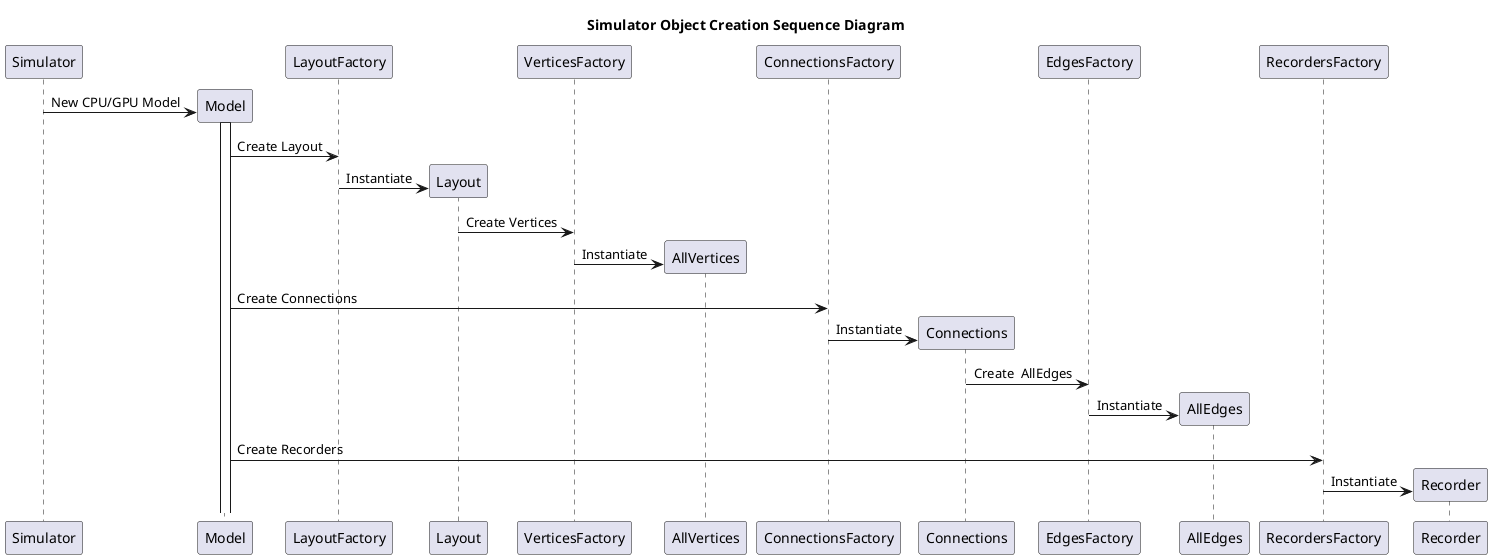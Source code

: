 
@startuml simObjectsCreation

title Simulator Object Creation Sequence Diagram

Simulator -> Model ** : New CPU/GPU Model

activate Model
Model -> LayoutFactory: Create Layout
LayoutFactory -> Layout **: Instantiate
Layout -> VerticesFactory: Create Vertices
VerticesFactory -> AllVertices **: Instantiate

Model -> ConnectionsFactory: Create Connections
ConnectionsFactory -> Connections **: Instantiate
Connections -> EdgesFactory: Create  AllEdges
EdgesFactory -> AllEdges **: Instantiate

Model -> RecordersFactory: Create Recorders
RecordersFactory -> Recorder **: Instantiate

@enduml